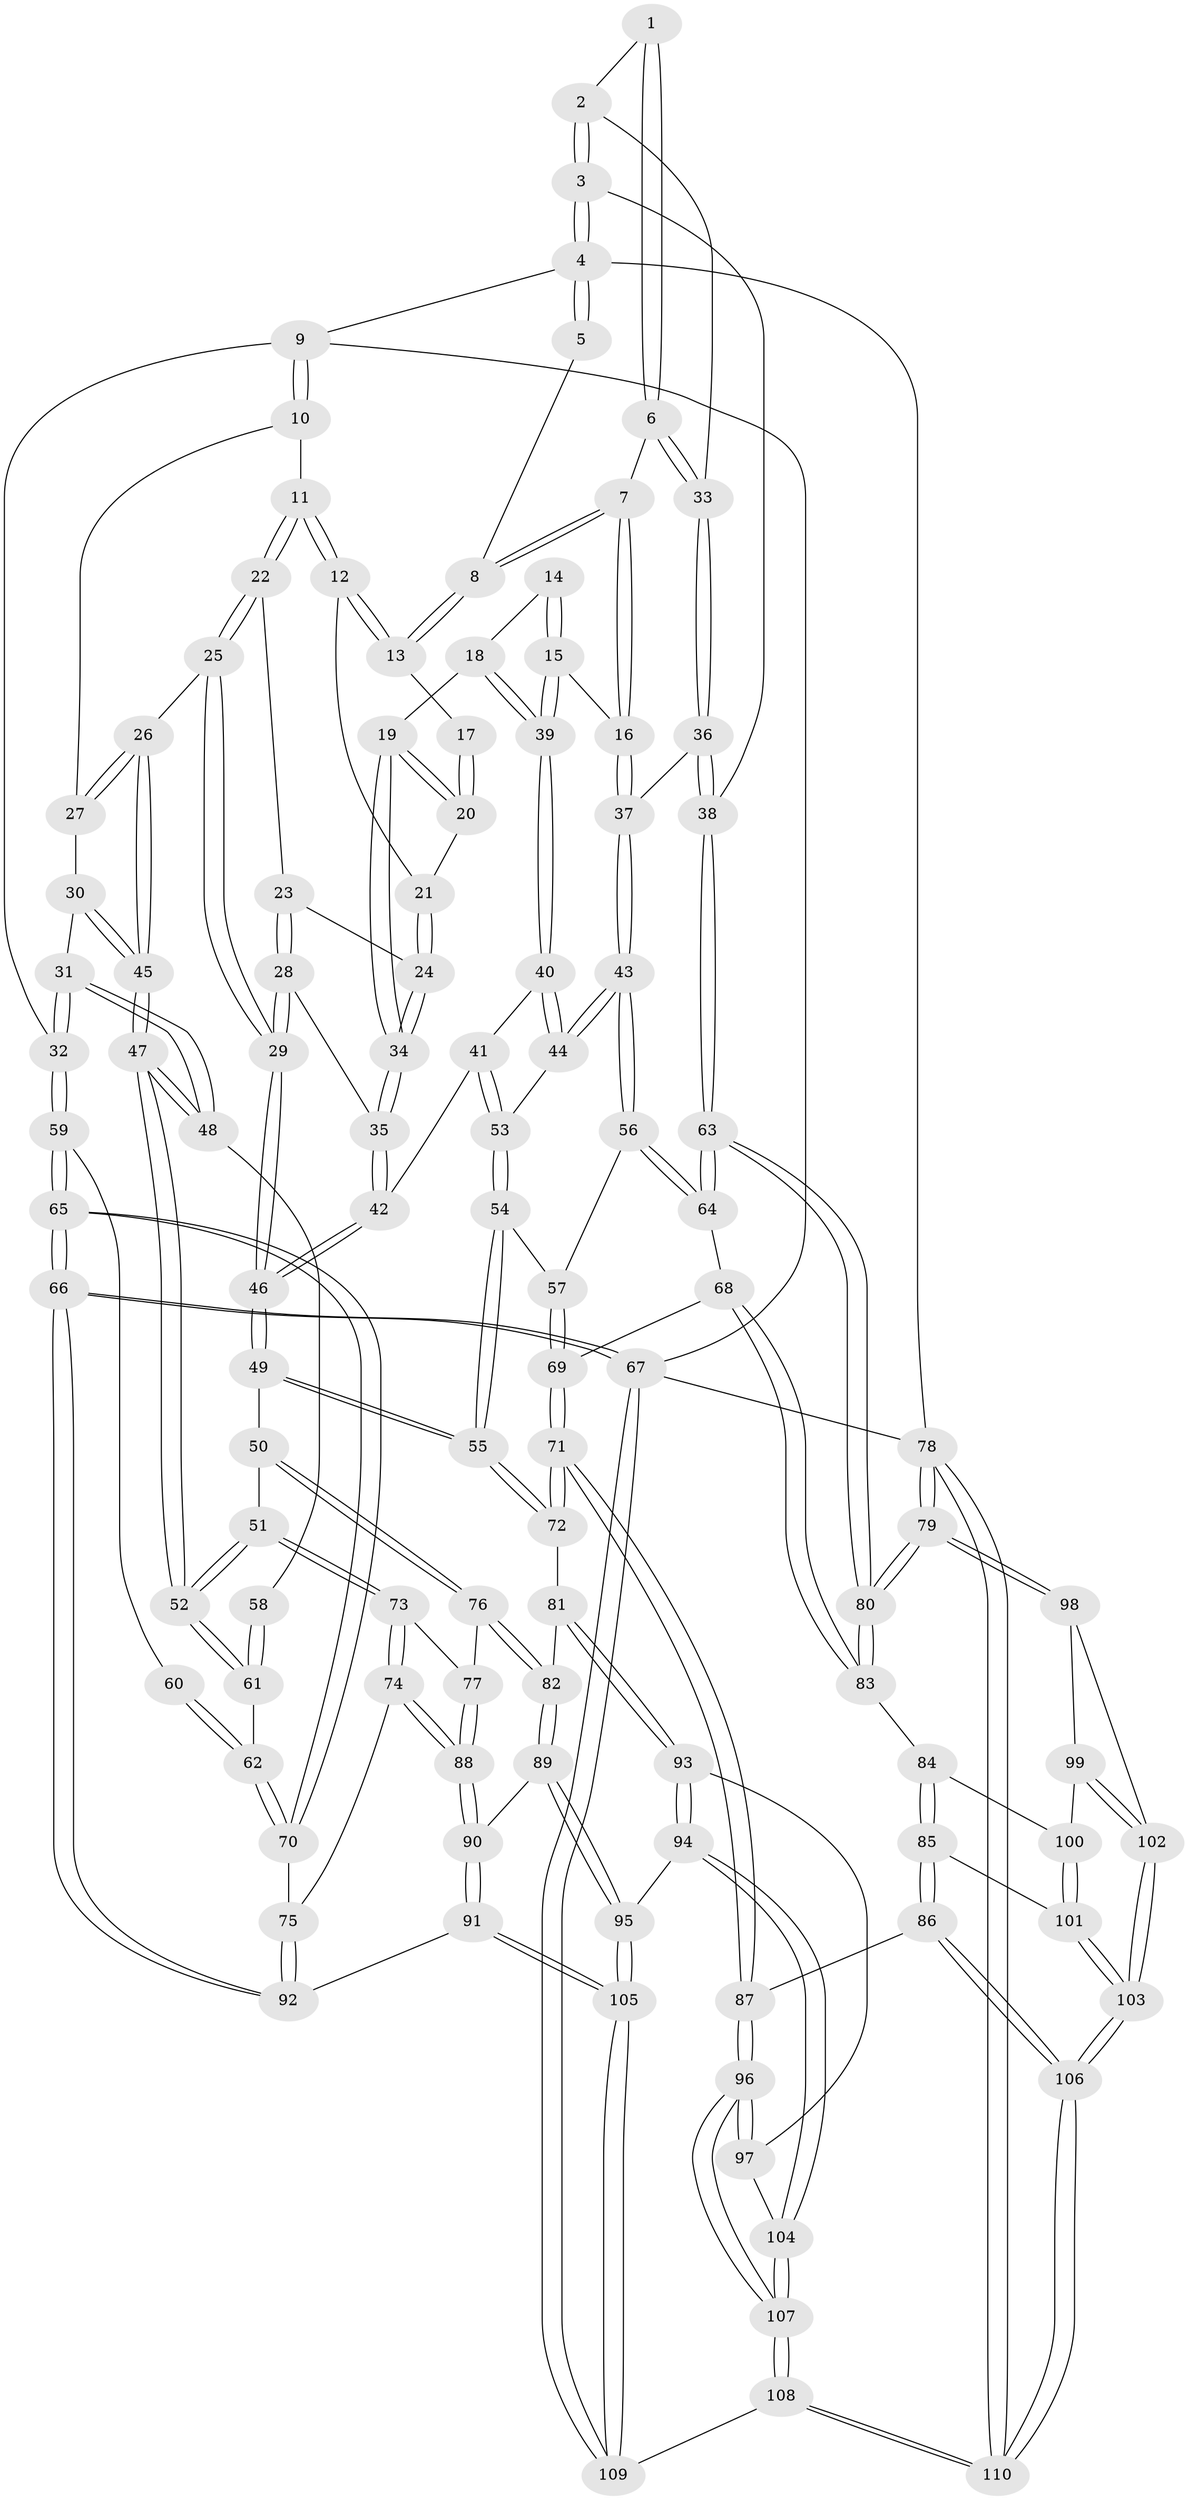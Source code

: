 // Generated by graph-tools (version 1.1) at 2025/27/03/09/25 03:27:05]
// undirected, 110 vertices, 272 edges
graph export_dot {
graph [start="1"]
  node [color=gray90,style=filled];
  1 [pos="+0.8778234969464278+0"];
  2 [pos="+0.9568365801277147+0.09677847405022538"];
  3 [pos="+1+0.01845087668856651"];
  4 [pos="+1+0"];
  5 [pos="+0.8335076420608943+0"];
  6 [pos="+0.8336448860283937+0.12158385255859191"];
  7 [pos="+0.8329998867549074+0.12171333056276179"];
  8 [pos="+0.6656243330600129+0"];
  9 [pos="+0+0"];
  10 [pos="+0.1469527914071778+0"];
  11 [pos="+0.29238574168727727+0"];
  12 [pos="+0.5898162870727743+0"];
  13 [pos="+0.5899660809029708+0"];
  14 [pos="+0.7051809824611639+0.032279664114339884"];
  15 [pos="+0.7853126881084372+0.15280061307241183"];
  16 [pos="+0.794305769886276+0.14939668565106337"];
  17 [pos="+0.6000596507412771+0"];
  18 [pos="+0.6997834705134878+0.1687173989470438"];
  19 [pos="+0.6725168914835593+0.15769032243542486"];
  20 [pos="+0.6683864849193911+0.14468980849162835"];
  21 [pos="+0.5585238729550348+0.07451293061904662"];
  22 [pos="+0.37796483928804997+0.07393441293127714"];
  23 [pos="+0.4184456810159094+0.10727511915547967"];
  24 [pos="+0.5438487135799069+0.14592152011579962"];
  25 [pos="+0.3293967596741949+0.2692411155603251"];
  26 [pos="+0.30045184527137303+0.2743366124222105"];
  27 [pos="+0.20010800494513958+0.06242151279858977"];
  28 [pos="+0.46958418117066686+0.23930943547119"];
  29 [pos="+0.36944031659689497+0.28535180333899707"];
  30 [pos="+0.16926956097030751+0.23002129103224128"];
  31 [pos="+0.07328221354601322+0.2442759075233046"];
  32 [pos="+0+0.12212658741179253"];
  33 [pos="+0.9050752838919559+0.12760554728641907"];
  34 [pos="+0.5586985081337315+0.18916339935323634"];
  35 [pos="+0.5412941832387138+0.2367545872187862"];
  36 [pos="+0.9574687543625221+0.3423211161642518"];
  37 [pos="+0.92887212068525+0.3517778817692826"];
  38 [pos="+1+0.3553071473750801"];
  39 [pos="+0.7392252390407382+0.18770314839606062"];
  40 [pos="+0.7325659597606029+0.25232472459651606"];
  41 [pos="+0.5809911732137384+0.3047623195377522"];
  42 [pos="+0.5776172429057178+0.3037179045120838"];
  43 [pos="+0.8566693987357608+0.390677901999614"];
  44 [pos="+0.7858353266588339+0.345797255550462"];
  45 [pos="+0.27623595924644073+0.2890399823267016"];
  46 [pos="+0.45730389298824525+0.45107182289794995"];
  47 [pos="+0.19801468146593287+0.42052956161586347"];
  48 [pos="+0.19615763514880202+0.4195344299840916"];
  49 [pos="+0.4531135905180329+0.5291032238780672"];
  50 [pos="+0.2881983377846235+0.4995110391470761"];
  51 [pos="+0.21026252175183524+0.4657772612906989"];
  52 [pos="+0.20979399999707393+0.46503525480304597"];
  53 [pos="+0.6530993323252047+0.39222892525630193"];
  54 [pos="+0.6391714441034271+0.473966580335294"];
  55 [pos="+0.4801808819761476+0.566492808208389"];
  56 [pos="+0.8491211264616696+0.4176143233440353"];
  57 [pos="+0.7011392269589658+0.49247812253631923"];
  58 [pos="+0.08429560268222347+0.4022860923466544"];
  59 [pos="+0+0.2147345616405858"];
  60 [pos="+0.04506929798148822+0.3895596884994114"];
  61 [pos="+0.025800383499543077+0.5186678443782055"];
  62 [pos="+0.018049707137206474+0.5222138589937847"];
  63 [pos="+1+0.5917582448142479"];
  64 [pos="+0.8742981334172413+0.6034891886388756"];
  65 [pos="+0+0.6276696386527814"];
  66 [pos="+0+1"];
  67 [pos="+0+1"];
  68 [pos="+0.8527232231152163+0.628249049871609"];
  69 [pos="+0.7474336720344477+0.6250322397429962"];
  70 [pos="+0+0.6290409578050826"];
  71 [pos="+0.5800230840444405+0.7035085510422789"];
  72 [pos="+0.4895776607628906+0.6231169304513007"];
  73 [pos="+0.15701042134006046+0.5954465161209563"];
  74 [pos="+0.00037880156768190914+0.6634918581152989"];
  75 [pos="+0+0.6613865274947961"];
  76 [pos="+0.2499301533084214+0.699875617343181"];
  77 [pos="+0.2397423761871814+0.7015439038637495"];
  78 [pos="+1+1"];
  79 [pos="+1+1"];
  80 [pos="+1+0.9492795200607396"];
  81 [pos="+0.38907696677692566+0.6993329038987528"];
  82 [pos="+0.323217207780653+0.7094592709097686"];
  83 [pos="+0.8621623167113097+0.7177526434760593"];
  84 [pos="+0.8567754538003973+0.7292131448519913"];
  85 [pos="+0.6949088416232867+0.811903171747056"];
  86 [pos="+0.6361420952769887+0.8151327207520379"];
  87 [pos="+0.6082179243950327+0.8052674951796961"];
  88 [pos="+0.16354231613342032+0.7848850350303039"];
  89 [pos="+0.2887387772311823+0.8242082546071043"];
  90 [pos="+0.16430705597487533+0.8024464838879286"];
  91 [pos="+0.14759535775677693+0.8717138928893857"];
  92 [pos="+0.061552973349456114+0.8870680686253213"];
  93 [pos="+0.3831522882935103+0.7974299845394747"];
  94 [pos="+0.3334872170304179+0.8836206334971396"];
  95 [pos="+0.3301412547394372+0.8845951403334457"];
  96 [pos="+0.5819611889927097+0.8473394975627702"];
  97 [pos="+0.43002648244784214+0.8396486870802737"];
  98 [pos="+0.9336411525449341+0.8850178660709759"];
  99 [pos="+0.8773117571804462+0.8039525315848508"];
  100 [pos="+0.859021308362388+0.7730028896311633"];
  101 [pos="+0.8088487680256886+0.8638024345632216"];
  102 [pos="+0.8374840363622511+0.9055828600552982"];
  103 [pos="+0.8294467955175988+0.9077565888918046"];
  104 [pos="+0.4047360155241611+0.9123649868464515"];
  105 [pos="+0.227972955177207+0.9865511574401982"];
  106 [pos="+0.7818560503577086+1"];
  107 [pos="+0.5187773990365729+1"];
  108 [pos="+0.516867006250444+1"];
  109 [pos="+0.2432452092777055+1"];
  110 [pos="+0.7948940777076966+1"];
  1 -- 2;
  1 -- 6;
  1 -- 6;
  2 -- 3;
  2 -- 3;
  2 -- 33;
  3 -- 4;
  3 -- 4;
  3 -- 38;
  4 -- 5;
  4 -- 5;
  4 -- 9;
  4 -- 78;
  5 -- 8;
  6 -- 7;
  6 -- 33;
  6 -- 33;
  7 -- 8;
  7 -- 8;
  7 -- 16;
  7 -- 16;
  8 -- 13;
  8 -- 13;
  9 -- 10;
  9 -- 10;
  9 -- 32;
  9 -- 67;
  10 -- 11;
  10 -- 27;
  11 -- 12;
  11 -- 12;
  11 -- 22;
  11 -- 22;
  12 -- 13;
  12 -- 13;
  12 -- 21;
  13 -- 17;
  14 -- 15;
  14 -- 15;
  14 -- 18;
  15 -- 16;
  15 -- 39;
  15 -- 39;
  16 -- 37;
  16 -- 37;
  17 -- 20;
  17 -- 20;
  18 -- 19;
  18 -- 39;
  18 -- 39;
  19 -- 20;
  19 -- 20;
  19 -- 34;
  19 -- 34;
  20 -- 21;
  21 -- 24;
  21 -- 24;
  22 -- 23;
  22 -- 25;
  22 -- 25;
  23 -- 24;
  23 -- 28;
  23 -- 28;
  24 -- 34;
  24 -- 34;
  25 -- 26;
  25 -- 29;
  25 -- 29;
  26 -- 27;
  26 -- 27;
  26 -- 45;
  26 -- 45;
  27 -- 30;
  28 -- 29;
  28 -- 29;
  28 -- 35;
  29 -- 46;
  29 -- 46;
  30 -- 31;
  30 -- 45;
  30 -- 45;
  31 -- 32;
  31 -- 32;
  31 -- 48;
  31 -- 48;
  32 -- 59;
  32 -- 59;
  33 -- 36;
  33 -- 36;
  34 -- 35;
  34 -- 35;
  35 -- 42;
  35 -- 42;
  36 -- 37;
  36 -- 38;
  36 -- 38;
  37 -- 43;
  37 -- 43;
  38 -- 63;
  38 -- 63;
  39 -- 40;
  39 -- 40;
  40 -- 41;
  40 -- 44;
  40 -- 44;
  41 -- 42;
  41 -- 53;
  41 -- 53;
  42 -- 46;
  42 -- 46;
  43 -- 44;
  43 -- 44;
  43 -- 56;
  43 -- 56;
  44 -- 53;
  45 -- 47;
  45 -- 47;
  46 -- 49;
  46 -- 49;
  47 -- 48;
  47 -- 48;
  47 -- 52;
  47 -- 52;
  48 -- 58;
  49 -- 50;
  49 -- 55;
  49 -- 55;
  50 -- 51;
  50 -- 76;
  50 -- 76;
  51 -- 52;
  51 -- 52;
  51 -- 73;
  51 -- 73;
  52 -- 61;
  52 -- 61;
  53 -- 54;
  53 -- 54;
  54 -- 55;
  54 -- 55;
  54 -- 57;
  55 -- 72;
  55 -- 72;
  56 -- 57;
  56 -- 64;
  56 -- 64;
  57 -- 69;
  57 -- 69;
  58 -- 61;
  58 -- 61;
  59 -- 60;
  59 -- 65;
  59 -- 65;
  60 -- 62;
  60 -- 62;
  61 -- 62;
  62 -- 70;
  62 -- 70;
  63 -- 64;
  63 -- 64;
  63 -- 80;
  63 -- 80;
  64 -- 68;
  65 -- 66;
  65 -- 66;
  65 -- 70;
  65 -- 70;
  66 -- 67;
  66 -- 67;
  66 -- 92;
  66 -- 92;
  67 -- 109;
  67 -- 109;
  67 -- 78;
  68 -- 69;
  68 -- 83;
  68 -- 83;
  69 -- 71;
  69 -- 71;
  70 -- 75;
  71 -- 72;
  71 -- 72;
  71 -- 87;
  71 -- 87;
  72 -- 81;
  73 -- 74;
  73 -- 74;
  73 -- 77;
  74 -- 75;
  74 -- 88;
  74 -- 88;
  75 -- 92;
  75 -- 92;
  76 -- 77;
  76 -- 82;
  76 -- 82;
  77 -- 88;
  77 -- 88;
  78 -- 79;
  78 -- 79;
  78 -- 110;
  78 -- 110;
  79 -- 80;
  79 -- 80;
  79 -- 98;
  79 -- 98;
  80 -- 83;
  80 -- 83;
  81 -- 82;
  81 -- 93;
  81 -- 93;
  82 -- 89;
  82 -- 89;
  83 -- 84;
  84 -- 85;
  84 -- 85;
  84 -- 100;
  85 -- 86;
  85 -- 86;
  85 -- 101;
  86 -- 87;
  86 -- 106;
  86 -- 106;
  87 -- 96;
  87 -- 96;
  88 -- 90;
  88 -- 90;
  89 -- 90;
  89 -- 95;
  89 -- 95;
  90 -- 91;
  90 -- 91;
  91 -- 92;
  91 -- 105;
  91 -- 105;
  93 -- 94;
  93 -- 94;
  93 -- 97;
  94 -- 95;
  94 -- 104;
  94 -- 104;
  95 -- 105;
  95 -- 105;
  96 -- 97;
  96 -- 97;
  96 -- 107;
  96 -- 107;
  97 -- 104;
  98 -- 99;
  98 -- 102;
  99 -- 100;
  99 -- 102;
  99 -- 102;
  100 -- 101;
  100 -- 101;
  101 -- 103;
  101 -- 103;
  102 -- 103;
  102 -- 103;
  103 -- 106;
  103 -- 106;
  104 -- 107;
  104 -- 107;
  105 -- 109;
  105 -- 109;
  106 -- 110;
  106 -- 110;
  107 -- 108;
  107 -- 108;
  108 -- 109;
  108 -- 110;
  108 -- 110;
}
